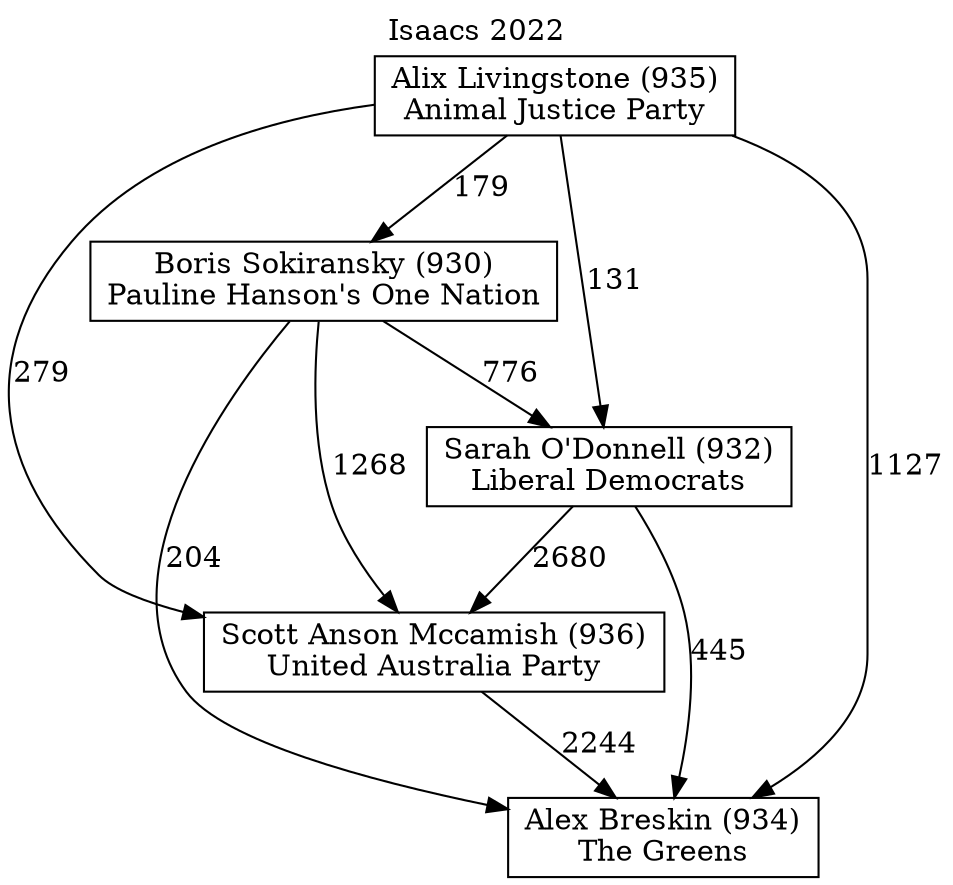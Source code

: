 // House preference flow
digraph "Alex Breskin (934)_Isaacs_2022" {
	graph [label="Isaacs 2022" labelloc=t mclimit=10]
	node [shape=box]
	"Boris Sokiransky (930)" [label="Boris Sokiransky (930)
Pauline Hanson's One Nation"]
	"Alix Livingstone (935)" [label="Alix Livingstone (935)
Animal Justice Party"]
	"Alex Breskin (934)" [label="Alex Breskin (934)
The Greens"]
	"Sarah O'Donnell (932)" [label="Sarah O'Donnell (932)
Liberal Democrats"]
	"Scott Anson Mccamish (936)" [label="Scott Anson Mccamish (936)
United Australia Party"]
	"Boris Sokiransky (930)" -> "Alex Breskin (934)" [label=204]
	"Sarah O'Donnell (932)" -> "Alex Breskin (934)" [label=445]
	"Alix Livingstone (935)" -> "Scott Anson Mccamish (936)" [label=279]
	"Alix Livingstone (935)" -> "Sarah O'Donnell (932)" [label=131]
	"Sarah O'Donnell (932)" -> "Scott Anson Mccamish (936)" [label=2680]
	"Alix Livingstone (935)" -> "Alex Breskin (934)" [label=1127]
	"Scott Anson Mccamish (936)" -> "Alex Breskin (934)" [label=2244]
	"Boris Sokiransky (930)" -> "Scott Anson Mccamish (936)" [label=1268]
	"Boris Sokiransky (930)" -> "Sarah O'Donnell (932)" [label=776]
	"Alix Livingstone (935)" -> "Boris Sokiransky (930)" [label=179]
}
